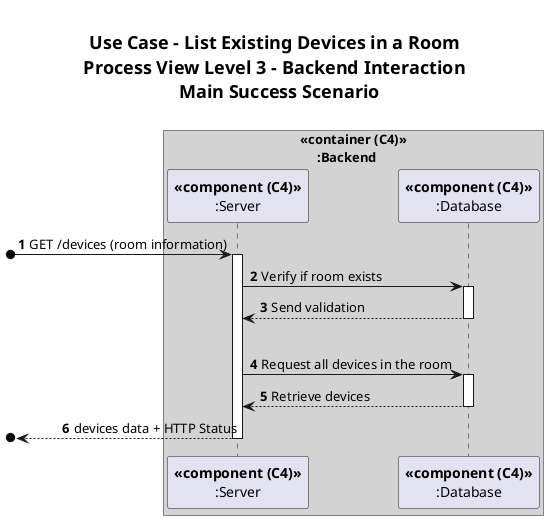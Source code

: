 @startuml
<style>
    title {
      HorizontalAlignment center
      FontSize 18
      padding 20
    }
</style>

title Use Case - List Existing Devices in a Room \nProcess View Level 3 \
- Backend Interaction \n Main Success Scenario
autonumber

!pragma teoz true

box "<<container (C4)>>\n     :Backend" #LightGrey
  participant "**<<component (C4)>>**\n:Server" as SERVER
  participant "**<<component (C4)>>**\n:Database" as DB
end box

[o-> SERVER : GET /devices (room information)
activate SERVER

SERVER -> DB: Verify if room exists
activate DB
DB --> SERVER: Send validation
deactivate DB
|||
SERVER -> DB: Request all devices in the room
activate DB
DB --> SERVER: Retrieve devices
deactivate DB

[o<-- SERVER : devices data + HTTP Status
deactivate SERVER

@enduml